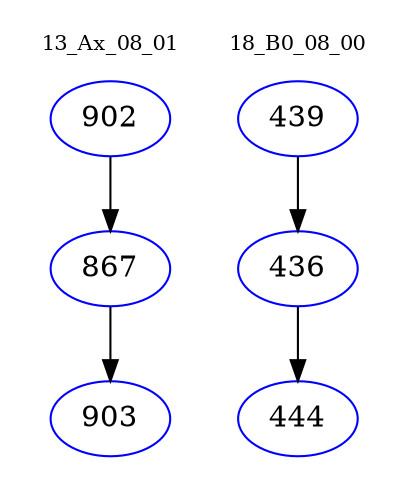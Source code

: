 digraph{
subgraph cluster_0 {
color = white
label = "13_Ax_08_01";
fontsize=10;
T0_902 [label="902", color="blue"]
T0_902 -> T0_867 [color="black"]
T0_867 [label="867", color="blue"]
T0_867 -> T0_903 [color="black"]
T0_903 [label="903", color="blue"]
}
subgraph cluster_1 {
color = white
label = "18_B0_08_00";
fontsize=10;
T1_439 [label="439", color="blue"]
T1_439 -> T1_436 [color="black"]
T1_436 [label="436", color="blue"]
T1_436 -> T1_444 [color="black"]
T1_444 [label="444", color="blue"]
}
}
